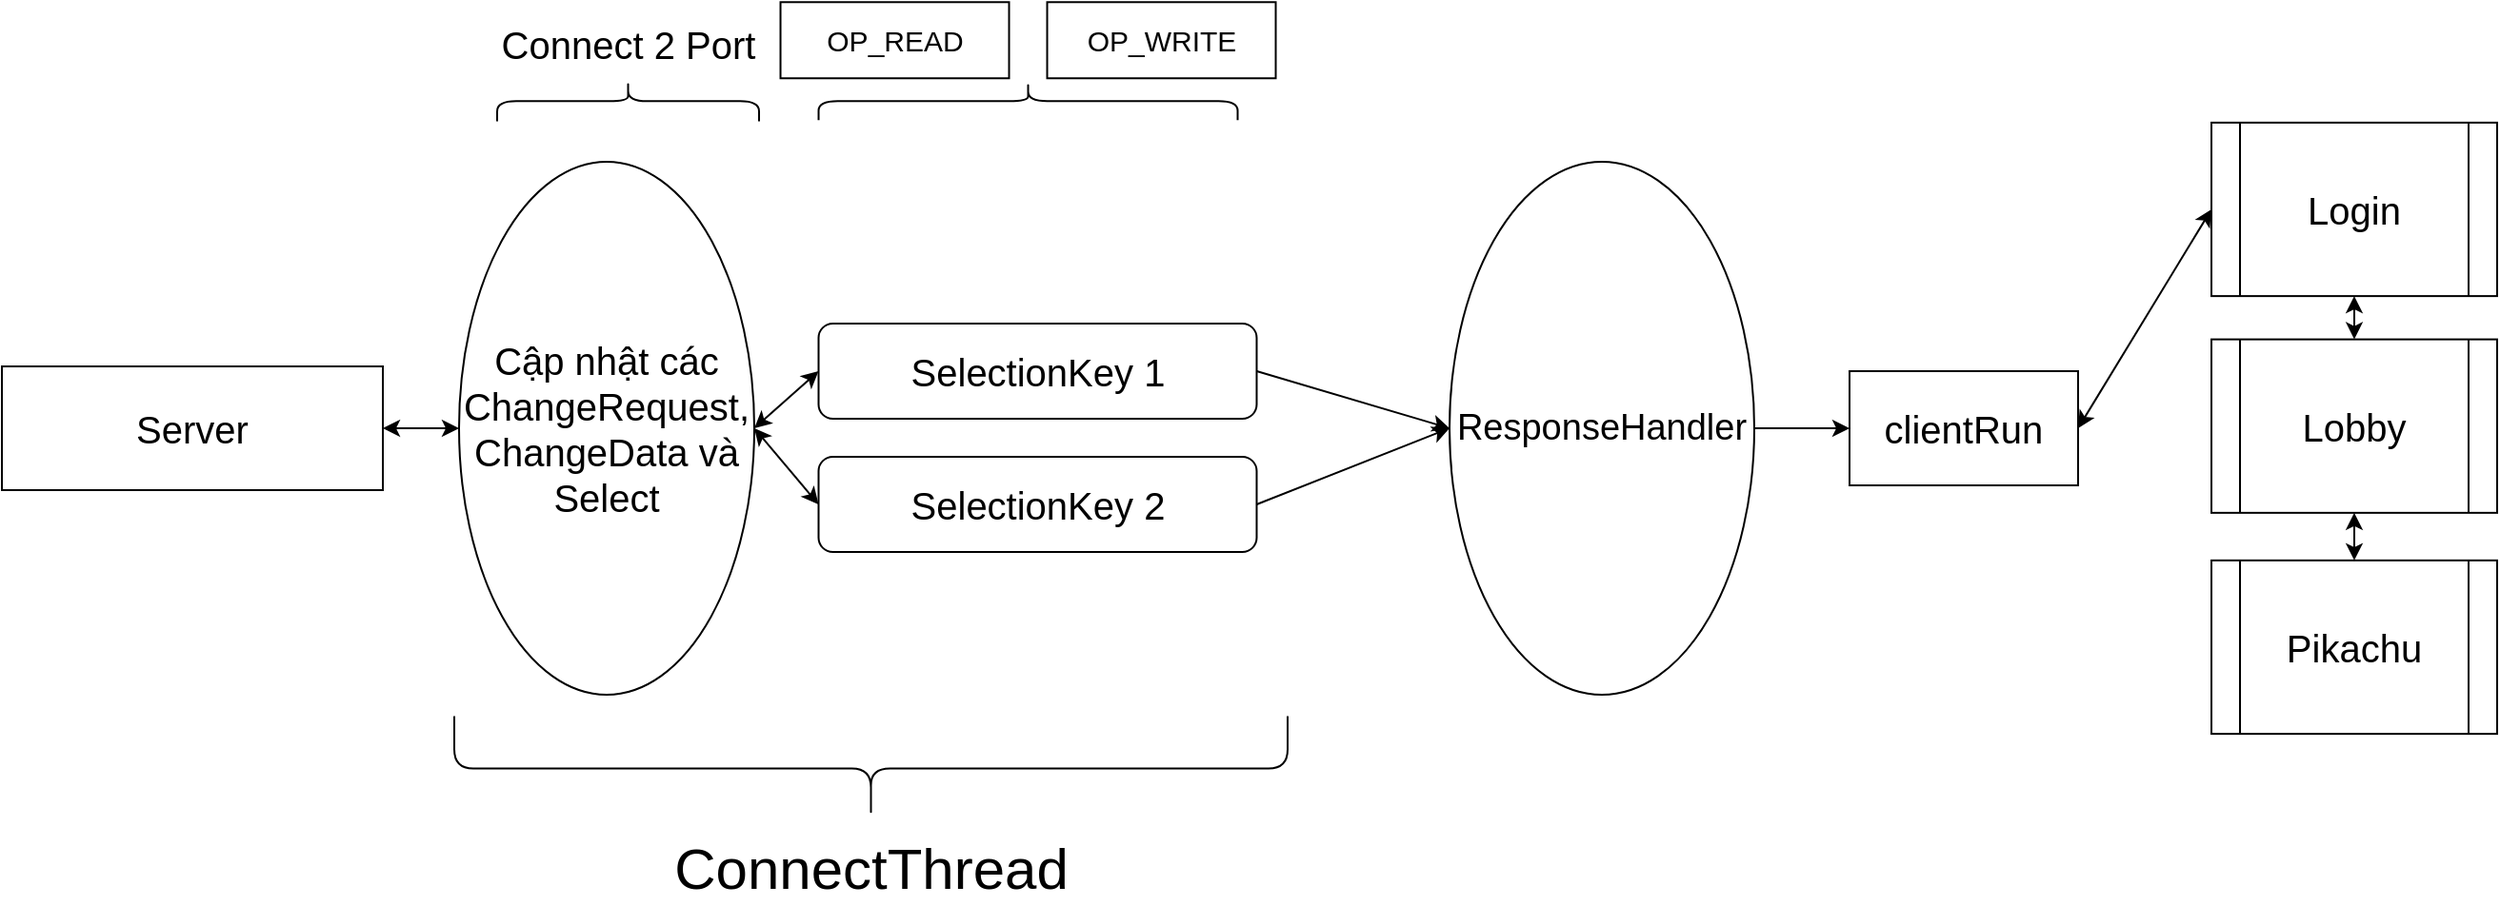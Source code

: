 <mxfile version="12.9.9" type="device"><diagram id="gvzIBIcapL4j7Choobn-" name="Page-1"><mxGraphModel dx="1580" dy="1068" grid="1" gridSize="10" guides="1" tooltips="1" connect="1" arrows="1" fold="1" page="1" pageScale="1" pageWidth="850" pageHeight="1100" math="0" shadow="0"><root><mxCell id="0"/><mxCell id="1" parent="0"/><mxCell id="_vV5Aqglp_1VTlKhuVdr-1" value="Cập nhật các ChangeRequest, ChangeData và Select" style="ellipse;whiteSpace=wrap;html=1;fontSize=20;labelPosition=center;verticalLabelPosition=middle;align=center;verticalAlign=middle;" vertex="1" parent="1"><mxGeometry x="560" y="640" width="155" height="280" as="geometry"/></mxCell><mxCell id="_vV5Aqglp_1VTlKhuVdr-2" value="Server" style="rounded=0;whiteSpace=wrap;html=1;fontSize=20;labelPosition=center;verticalLabelPosition=middle;align=center;verticalAlign=middle;" vertex="1" parent="1"><mxGeometry x="320" y="747.5" width="200" height="65" as="geometry"/></mxCell><mxCell id="_vV5Aqglp_1VTlKhuVdr-9" value="SelectionKey 1" style="rounded=1;whiteSpace=wrap;html=1;fontSize=20;labelPosition=center;verticalLabelPosition=middle;align=center;verticalAlign=middle;" vertex="1" parent="1"><mxGeometry x="748.75" y="725" width="230" height="50" as="geometry"/></mxCell><mxCell id="_vV5Aqglp_1VTlKhuVdr-10" value="&lt;span style=&quot;font-size: 20px;&quot;&gt;SelectionKey 2&lt;/span&gt;" style="rounded=1;whiteSpace=wrap;html=1;fontSize=20;labelPosition=center;verticalLabelPosition=middle;align=center;verticalAlign=middle;" vertex="1" parent="1"><mxGeometry x="748.75" y="795" width="230" height="50" as="geometry"/></mxCell><mxCell id="_vV5Aqglp_1VTlKhuVdr-13" value="" style="endArrow=classic;startArrow=classic;html=1;exitX=1;exitY=0.5;exitDx=0;exitDy=0;entryX=0;entryY=0.5;entryDx=0;entryDy=0;fontSize=20;labelPosition=center;verticalLabelPosition=middle;align=center;verticalAlign=middle;" edge="1" parent="1" source="_vV5Aqglp_1VTlKhuVdr-1" target="_vV5Aqglp_1VTlKhuVdr-9"><mxGeometry width="50" height="50" relative="1" as="geometry"><mxPoint x="705" y="670" as="sourcePoint"/><mxPoint x="755" y="620" as="targetPoint"/></mxGeometry></mxCell><mxCell id="_vV5Aqglp_1VTlKhuVdr-14" value="" style="endArrow=classic;startArrow=classic;html=1;entryX=0;entryY=0.5;entryDx=0;entryDy=0;exitX=1;exitY=0.5;exitDx=0;exitDy=0;fontSize=20;labelPosition=center;verticalLabelPosition=middle;align=center;verticalAlign=middle;" edge="1" parent="1" source="_vV5Aqglp_1VTlKhuVdr-1" target="_vV5Aqglp_1VTlKhuVdr-10"><mxGeometry width="50" height="50" relative="1" as="geometry"><mxPoint x="685" y="975" as="sourcePoint"/><mxPoint x="715" y="860" as="targetPoint"/></mxGeometry></mxCell><mxCell id="_vV5Aqglp_1VTlKhuVdr-24" value="" style="endArrow=classic;startArrow=classic;html=1;exitX=1;exitY=0.5;exitDx=0;exitDy=0;entryX=0;entryY=0.5;entryDx=0;entryDy=0;fontSize=20;labelPosition=center;verticalLabelPosition=middle;align=center;verticalAlign=middle;" edge="1" parent="1" source="_vV5Aqglp_1VTlKhuVdr-2" target="_vV5Aqglp_1VTlKhuVdr-1"><mxGeometry width="50" height="50" relative="1" as="geometry"><mxPoint x="252.5" y="800" as="sourcePoint"/><mxPoint x="402.5" y="765" as="targetPoint"/></mxGeometry></mxCell><mxCell id="_vV5Aqglp_1VTlKhuVdr-31" value="" style="shape=curlyBracket;whiteSpace=wrap;html=1;rounded=1;rotation=90;fontSize=15;labelPosition=center;verticalLabelPosition=middle;align=center;verticalAlign=middle;" vertex="1" parent="1"><mxGeometry x="848.76" y="498.13" width="20" height="220" as="geometry"/></mxCell><mxCell id="_vV5Aqglp_1VTlKhuVdr-32" value="OP_READ" style="rounded=0;whiteSpace=wrap;html=1;fontSize=15;labelPosition=center;verticalLabelPosition=middle;align=center;verticalAlign=middle;" vertex="1" parent="1"><mxGeometry x="728.76" y="556.13" width="120" height="40" as="geometry"/></mxCell><mxCell id="_vV5Aqglp_1VTlKhuVdr-33" value="OP_WRITE" style="rounded=0;whiteSpace=wrap;html=1;fontSize=15;labelPosition=center;verticalLabelPosition=middle;align=center;verticalAlign=middle;" vertex="1" parent="1"><mxGeometry x="868.76" y="556.13" width="120" height="40" as="geometry"/></mxCell><mxCell id="_vV5Aqglp_1VTlKhuVdr-41" value="" style="shape=curlyBracket;whiteSpace=wrap;html=1;rounded=1;rotation=-90;" vertex="1" parent="1"><mxGeometry x="748.75" y="740" width="55" height="437.5" as="geometry"/></mxCell><mxCell id="_vV5Aqglp_1VTlKhuVdr-42" value="ConnectThread" style="text;html=1;strokeColor=none;fillColor=none;align=center;verticalAlign=middle;whiteSpace=wrap;rounded=0;fontSize=30;" vertex="1" parent="1"><mxGeometry x="653.75" y="1001.25" width="245" height="20" as="geometry"/></mxCell><mxCell id="_vV5Aqglp_1VTlKhuVdr-52" value="" style="shape=curlyBracket;whiteSpace=wrap;html=1;rounded=1;fontSize=20;rotation=90;" vertex="1" parent="1"><mxGeometry x="638.13" y="539.38" width="21.25" height="137.5" as="geometry"/></mxCell><mxCell id="_vV5Aqglp_1VTlKhuVdr-53" value="Connect 2 Port" style="text;html=1;strokeColor=none;fillColor=none;align=center;verticalAlign=middle;whiteSpace=wrap;rounded=0;fontSize=20;" vertex="1" parent="1"><mxGeometry x="568.76" y="568" width="160" height="20" as="geometry"/></mxCell><mxCell id="_vV5Aqglp_1VTlKhuVdr-54" value="ResponseHandler" style="ellipse;whiteSpace=wrap;html=1;fontSize=19;" vertex="1" parent="1"><mxGeometry x="1080" y="640" width="160" height="280" as="geometry"/></mxCell><mxCell id="_vV5Aqglp_1VTlKhuVdr-56" value="" style="endArrow=classic;html=1;exitX=1;exitY=0.5;exitDx=0;exitDy=0;entryX=0;entryY=0.5;entryDx=0;entryDy=0;" edge="1" parent="1" source="_vV5Aqglp_1VTlKhuVdr-9" target="_vV5Aqglp_1VTlKhuVdr-54"><mxGeometry width="50" height="50" relative="1" as="geometry"><mxPoint x="940" y="700" as="sourcePoint"/><mxPoint x="990" y="650" as="targetPoint"/></mxGeometry></mxCell><mxCell id="_vV5Aqglp_1VTlKhuVdr-57" value="" style="endArrow=classic;html=1;exitX=1;exitY=0.5;exitDx=0;exitDy=0;entryX=0;entryY=0.5;entryDx=0;entryDy=0;" edge="1" parent="1" source="_vV5Aqglp_1VTlKhuVdr-10" target="_vV5Aqglp_1VTlKhuVdr-54"><mxGeometry width="50" height="50" relative="1" as="geometry"><mxPoint x="890" y="680" as="sourcePoint"/><mxPoint x="940" y="630" as="targetPoint"/></mxGeometry></mxCell><mxCell id="_vV5Aqglp_1VTlKhuVdr-58" value="clientRun" style="rounded=0;whiteSpace=wrap;html=1;fontSize=20;" vertex="1" parent="1"><mxGeometry x="1290" y="750" width="120" height="60" as="geometry"/></mxCell><mxCell id="_vV5Aqglp_1VTlKhuVdr-59" value="" style="endArrow=classic;html=1;fontSize=19;exitX=1;exitY=0.5;exitDx=0;exitDy=0;entryX=0;entryY=0.5;entryDx=0;entryDy=0;" edge="1" parent="1" source="_vV5Aqglp_1VTlKhuVdr-54" target="_vV5Aqglp_1VTlKhuVdr-58"><mxGeometry width="50" height="50" relative="1" as="geometry"><mxPoint x="1280" y="630" as="sourcePoint"/><mxPoint x="1330" y="580" as="targetPoint"/></mxGeometry></mxCell><mxCell id="_vV5Aqglp_1VTlKhuVdr-63" value="Login" style="shape=process;whiteSpace=wrap;html=1;backgroundOutline=1;fontSize=20;" vertex="1" parent="1"><mxGeometry x="1480" y="619.43" width="150" height="91.13" as="geometry"/></mxCell><mxCell id="_vV5Aqglp_1VTlKhuVdr-65" value="Lobby" style="shape=process;whiteSpace=wrap;html=1;backgroundOutline=1;fontSize=20;" vertex="1" parent="1"><mxGeometry x="1480" y="733.3" width="150" height="91.13" as="geometry"/></mxCell><mxCell id="_vV5Aqglp_1VTlKhuVdr-66" value="Pikachu" style="shape=process;whiteSpace=wrap;html=1;backgroundOutline=1;fontSize=20;" vertex="1" parent="1"><mxGeometry x="1480" y="849.43" width="150" height="91.13" as="geometry"/></mxCell><mxCell id="_vV5Aqglp_1VTlKhuVdr-68" value="" style="endArrow=classic;startArrow=classic;html=1;fontSize=20;entryX=0;entryY=0.5;entryDx=0;entryDy=0;exitX=1;exitY=0.5;exitDx=0;exitDy=0;" edge="1" parent="1" source="_vV5Aqglp_1VTlKhuVdr-58" target="_vV5Aqglp_1VTlKhuVdr-63"><mxGeometry width="50" height="50" relative="1" as="geometry"><mxPoint x="1350" y="660" as="sourcePoint"/><mxPoint x="1400" y="610" as="targetPoint"/></mxGeometry></mxCell><mxCell id="_vV5Aqglp_1VTlKhuVdr-71" value="" style="endArrow=classic;startArrow=classic;html=1;fontSize=20;exitX=0.5;exitY=0;exitDx=0;exitDy=0;entryX=0.5;entryY=1;entryDx=0;entryDy=0;" edge="1" parent="1" source="_vV5Aqglp_1VTlKhuVdr-65" target="_vV5Aqglp_1VTlKhuVdr-63"><mxGeometry width="50" height="50" relative="1" as="geometry"><mxPoint x="1280" y="590" as="sourcePoint"/><mxPoint x="1330" y="540" as="targetPoint"/></mxGeometry></mxCell><mxCell id="_vV5Aqglp_1VTlKhuVdr-72" value="" style="endArrow=classic;startArrow=classic;html=1;fontSize=20;entryX=0.5;entryY=1;entryDx=0;entryDy=0;exitX=0.5;exitY=0;exitDx=0;exitDy=0;" edge="1" parent="1" source="_vV5Aqglp_1VTlKhuVdr-66" target="_vV5Aqglp_1VTlKhuVdr-65"><mxGeometry width="50" height="50" relative="1" as="geometry"><mxPoint x="1440" y="810" as="sourcePoint"/><mxPoint x="1510" y="694.995" as="targetPoint"/></mxGeometry></mxCell></root></mxGraphModel></diagram></mxfile>